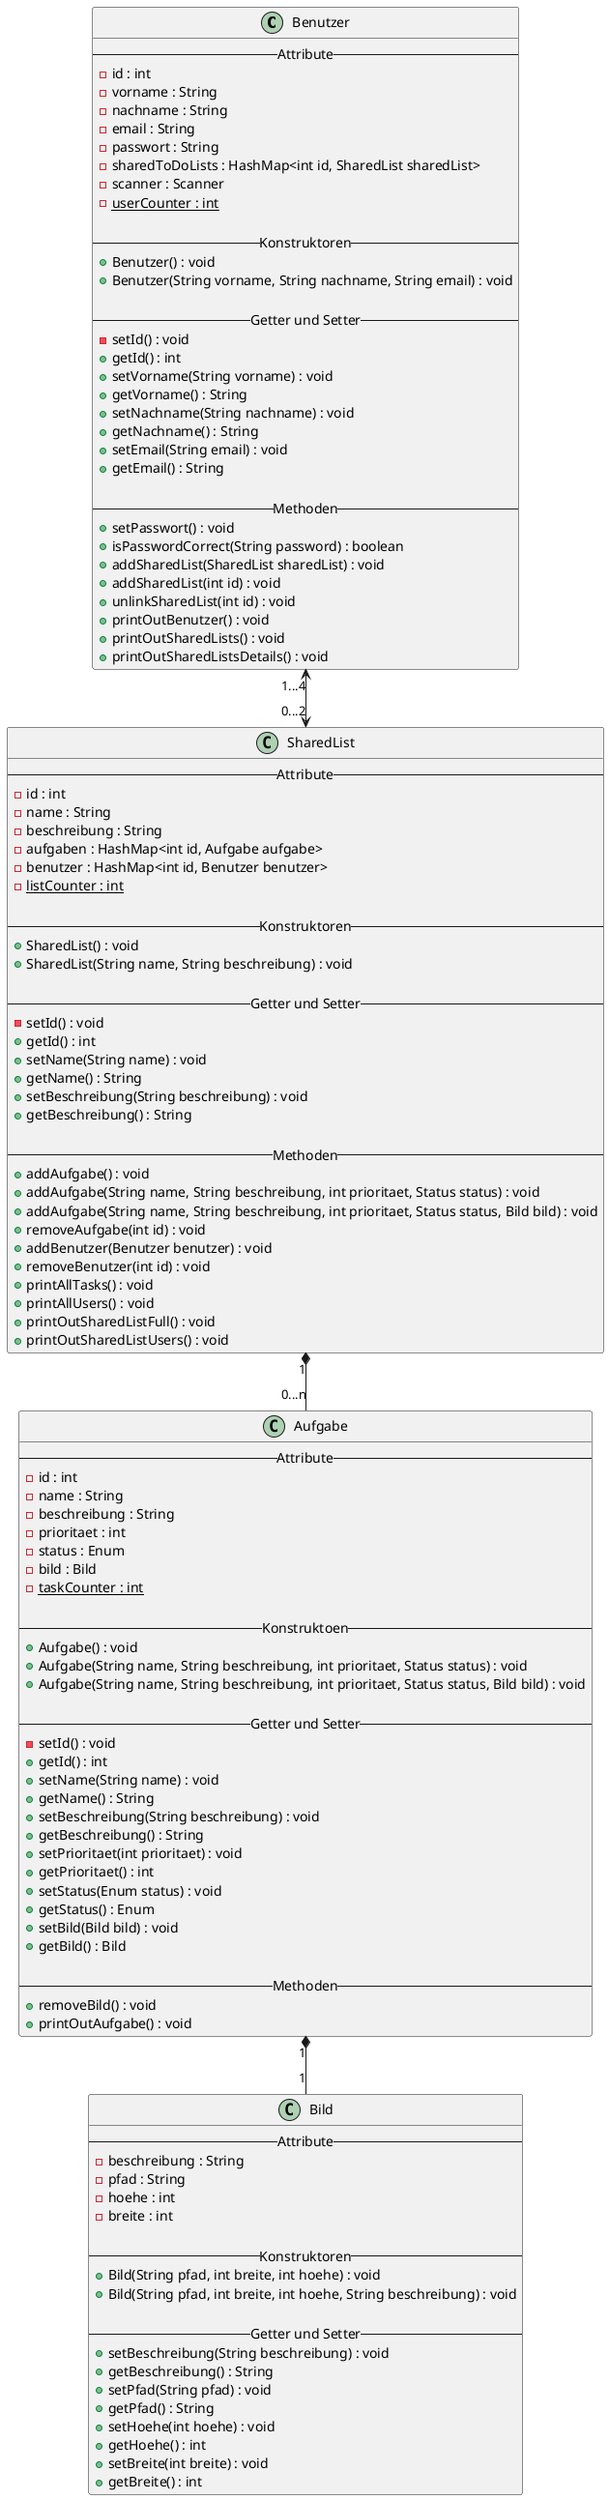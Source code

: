 @startuml

class Benutzer {
    -- Attribute --
    - id : int
    - vorname : String
    - nachname : String
    - email : String
    - passwort : String
    - sharedToDoLists : HashMap<int id, SharedList sharedList>
    - scanner : Scanner
    - {static} userCounter : int

    -- Konstruktoren --
    + Benutzer() : void
    + Benutzer(String vorname, String nachname, String email) : void

    -- Getter und Setter --
    - setId() : void
    + getId() : int
    + setVorname(String vorname) : void
    + getVorname() : String
    + setNachname(String nachname) : void
    + getNachname() : String
    + setEmail(String email) : void
    + getEmail() : String
    
    -- Methoden --
    + setPasswort() : void
    + isPasswordCorrect(String password) : boolean
    + addSharedList(SharedList sharedList) : void
    + addSharedList(int id) : void
    + unlinkSharedList(int id) : void
    + printOutBenutzer() : void
    + printOutSharedLists() : void
    + printOutSharedListsDetails() : void
}

class SharedList {
    -- Attribute --
    - id : int
    - name : String
    - beschreibung : String
    - aufgaben : HashMap<int id, Aufgabe aufgabe>
    - benutzer : HashMap<int id, Benutzer benutzer>
    -{static} listCounter : int

    -- Konstruktoren --
    + SharedList() : void
    + SharedList(String name, String beschreibung) : void

    -- Getter und Setter --
    - setId() : void
    + getId() : int
    + setName(String name) : void
    + getName() : String
    + setBeschreibung(String beschreibung) : void
    + getBeschreibung() : String

    -- Methoden --
    + addAufgabe() : void
    + addAufgabe(String name, String beschreibung, int prioritaet, Status status) : void
    + addAufgabe(String name, String beschreibung, int prioritaet, Status status, Bild bild) : void
    + removeAufgabe(int id) : void
    + addBenutzer(Benutzer benutzer) : void
    + removeBenutzer(int id) : void
    + printAllTasks() : void
    + printAllUsers() : void
    + printOutSharedListFull() : void
    + printOutSharedListUsers() : void
}

class Aufgabe {
    -- Attribute --
    - id : int
    - name : String
    - beschreibung : String
    - prioritaet : int
    - status : Enum
    - bild : Bild
    -{static} taskCounter : int

    -- Konstruktoen --
    + Aufgabe() : void
    + Aufgabe(String name, String beschreibung, int prioritaet, Status status) : void
    + Aufgabe(String name, String beschreibung, int prioritaet, Status status, Bild bild) : void

    -- Getter und Setter --
    - setId() : void
    + getId() : int
    + setName(String name) : void
    + getName() : String
    + setBeschreibung(String beschreibung) : void
    + getBeschreibung() : String
    + setPrioritaet(int prioritaet) : void
    + getPrioritaet() : int
    + setStatus(Enum status) : void
    + getStatus() : Enum
    + setBild(Bild bild) : void
    + getBild() : Bild

    -- Methoden --
    + removeBild() : void
    + printOutAufgabe() : void
}

class Bild {
    -- Attribute --
    - beschreibung : String
    - pfad : String
    - hoehe : int
    - breite : int

    -- Konstruktoren --
    + Bild(String pfad, int breite, int hoehe) : void
    + Bild(String pfad, int breite, int hoehe, String beschreibung) : void

    -- Getter und Setter --
    + setBeschreibung(String beschreibung) : void
    + getBeschreibung() : String
    + setPfad(String pfad) : void
    + getPfad() : String
    + setHoehe(int hoehe) : void
    + getHoehe() : int
    + setBreite(int breite) : void
    + getBreite() : int
}
Benutzer "1...4" <--> "0...2" SharedList
SharedList "1" *-- "0...n" Aufgabe
Aufgabe "1" *-- "1" Bild

@enduml